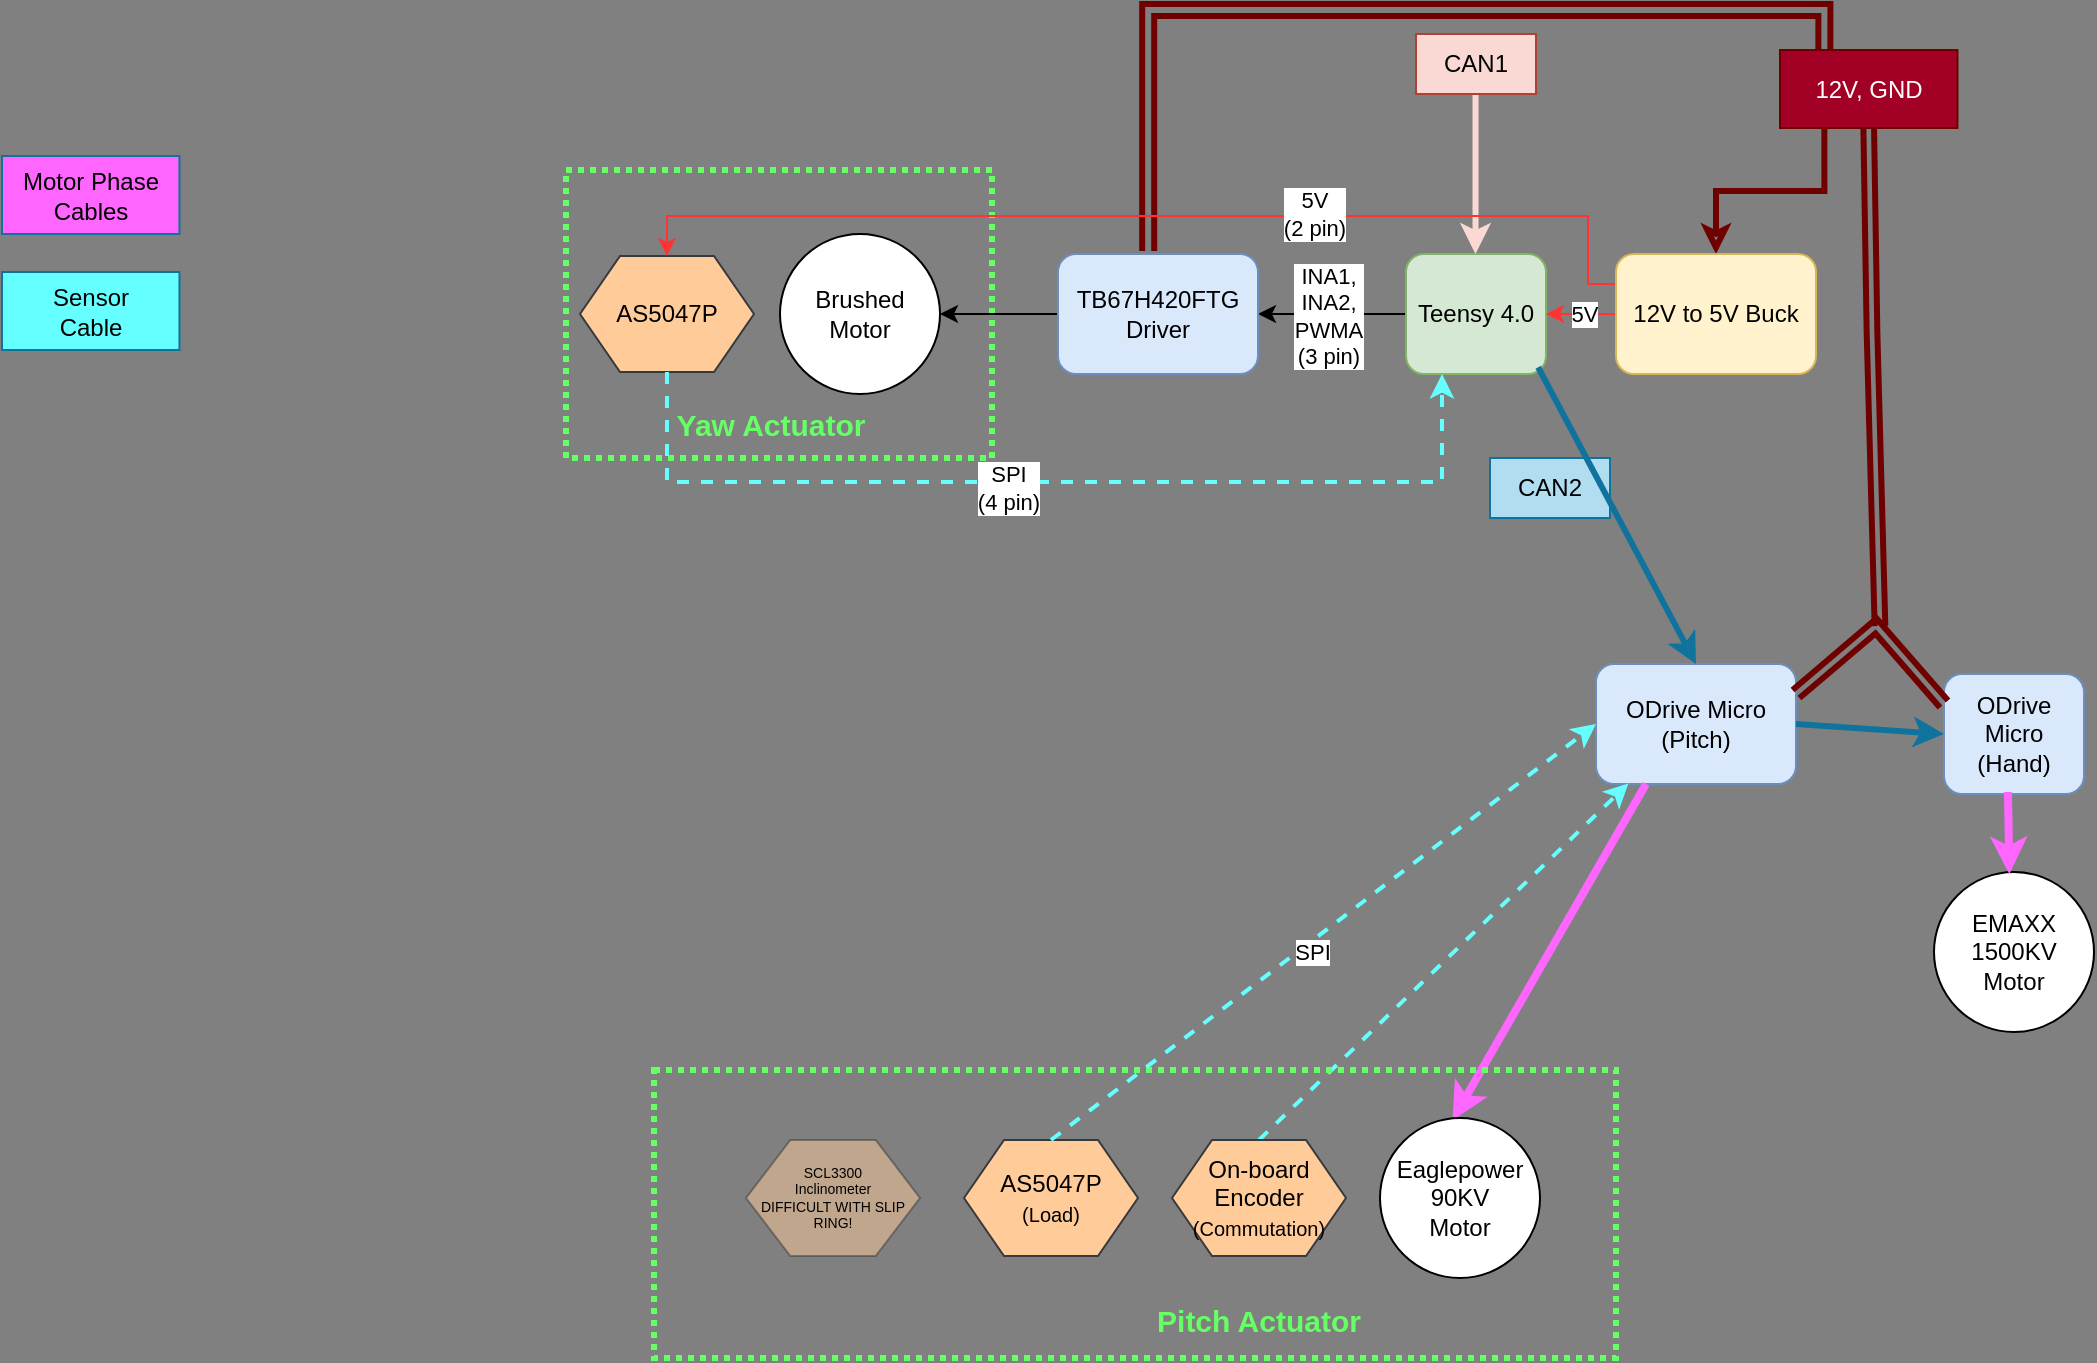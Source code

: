 <mxfile version="28.0.6">
  <diagram name="Page-1" id="8YC887mAw0KpVXFB5g-d">
    <mxGraphModel dx="2403" dy="686" grid="0" gridSize="10" guides="1" tooltips="1" connect="1" arrows="1" fold="1" page="1" pageScale="1" pageWidth="1169" pageHeight="827" background="#808080" math="0" shadow="0">
      <root>
        <mxCell id="0" />
        <mxCell id="1" parent="0" />
        <mxCell id="w_Xj45Z8jAB2MF-sBWLv-46" value="" style="group" parent="1" vertex="1" connectable="0">
          <mxGeometry x="70" y="218" width="213" height="144" as="geometry" />
        </mxCell>
        <mxCell id="w_Xj45Z8jAB2MF-sBWLv-44" value="" style="rounded=0;whiteSpace=wrap;html=1;fillColor=none;strokeColor=#66FF66;strokeWidth=3;dashed=1;dashPattern=1 1;" parent="w_Xj45Z8jAB2MF-sBWLv-46" vertex="1">
          <mxGeometry width="213" height="144" as="geometry" />
        </mxCell>
        <mxCell id="w_Xj45Z8jAB2MF-sBWLv-19" value="Brushed Motor" style="ellipse;whiteSpace=wrap;html=1;aspect=fixed;" parent="w_Xj45Z8jAB2MF-sBWLv-46" vertex="1">
          <mxGeometry x="107" y="32" width="80" height="80" as="geometry" />
        </mxCell>
        <mxCell id="w_Xj45Z8jAB2MF-sBWLv-42" value="AS5047P" style="shape=hexagon;perimeter=hexagonPerimeter2;whiteSpace=wrap;html=1;fixedSize=1;fillColor=#ffcc99;strokeColor=#36393d;" parent="w_Xj45Z8jAB2MF-sBWLv-46" vertex="1">
          <mxGeometry x="7" y="43" width="87" height="58" as="geometry" />
        </mxCell>
        <mxCell id="w_Xj45Z8jAB2MF-sBWLv-45" value="Yaw Actuator" style="text;html=1;align=center;verticalAlign=middle;whiteSpace=wrap;rounded=0;fontSize=15;fontColor=#66FF66;fontStyle=1" parent="w_Xj45Z8jAB2MF-sBWLv-46" vertex="1">
          <mxGeometry x="38" y="112" width="129" height="30" as="geometry" />
        </mxCell>
        <mxCell id="w_Xj45Z8jAB2MF-sBWLv-1" value="ODrive Micro&lt;div&gt;(Hand)&lt;/div&gt;" style="rounded=1;whiteSpace=wrap;html=1;fillColor=#dae8fc;strokeColor=#6c8ebf;" parent="1" vertex="1">
          <mxGeometry x="759" y="470" width="70" height="60" as="geometry" />
        </mxCell>
        <mxCell id="w_Xj45Z8jAB2MF-sBWLv-2" value="ODrive Micro&lt;br&gt;(Pitch)" style="rounded=1;whiteSpace=wrap;html=1;fillColor=#dae8fc;strokeColor=#6c8ebf;" parent="1" vertex="1">
          <mxGeometry x="585" y="465" width="100" height="60" as="geometry" />
        </mxCell>
        <mxCell id="9Ifiy6c0lKa0k_pnXlT4-6" style="edgeStyle=orthogonalEdgeStyle;rounded=0;orthogonalLoop=1;jettySize=auto;html=1;exitX=0;exitY=0.5;exitDx=0;exitDy=0;" edge="1" parent="1" source="w_Xj45Z8jAB2MF-sBWLv-3" target="9Ifiy6c0lKa0k_pnXlT4-3">
          <mxGeometry relative="1" as="geometry" />
        </mxCell>
        <mxCell id="9Ifiy6c0lKa0k_pnXlT4-8" value="INA1,&lt;div&gt;INA2,&lt;div&gt;PWMA&lt;/div&gt;&lt;/div&gt;&lt;div&gt;(3 pin)&lt;/div&gt;" style="edgeLabel;html=1;align=center;verticalAlign=middle;resizable=0;points=[];" vertex="1" connectable="0" parent="9Ifiy6c0lKa0k_pnXlT4-6">
          <mxGeometry x="0.058" y="1" relative="1" as="geometry">
            <mxPoint as="offset" />
          </mxGeometry>
        </mxCell>
        <mxCell id="w_Xj45Z8jAB2MF-sBWLv-3" value="Teensy 4.0" style="rounded=1;whiteSpace=wrap;html=1;fillColor=#d5e8d4;strokeColor=#82b366;" parent="1" vertex="1">
          <mxGeometry x="490" y="260" width="70" height="60" as="geometry" />
        </mxCell>
        <mxCell id="w_Xj45Z8jAB2MF-sBWLv-6" value="" style="group" parent="1" vertex="1" connectable="0">
          <mxGeometry x="495" y="150" width="60" height="110" as="geometry" />
        </mxCell>
        <mxCell id="w_Xj45Z8jAB2MF-sBWLv-4" value="" style="endArrow=classic;html=1;rounded=0;fillColor=#a20025;strokeColor=#FAD9D5;strokeWidth=3;" parent="w_Xj45Z8jAB2MF-sBWLv-6" edge="1">
          <mxGeometry width="50" height="50" relative="1" as="geometry">
            <mxPoint x="29.76" y="30" as="sourcePoint" />
            <mxPoint x="29.76" y="110" as="targetPoint" />
          </mxGeometry>
        </mxCell>
        <mxCell id="w_Xj45Z8jAB2MF-sBWLv-5" value="CAN1" style="text;html=1;align=center;verticalAlign=middle;whiteSpace=wrap;rounded=0;fillColor=#fad9d5;strokeColor=#ae4132;" parent="w_Xj45Z8jAB2MF-sBWLv-6" vertex="1">
          <mxGeometry width="60" height="30" as="geometry" />
        </mxCell>
        <mxCell id="w_Xj45Z8jAB2MF-sBWLv-12" value="" style="endArrow=classic;html=1;rounded=0;fillColor=#b1ddf0;strokeColor=#10739e;strokeWidth=3;entryX=0;entryY=0.5;entryDx=0;entryDy=0;exitX=1;exitY=0.5;exitDx=0;exitDy=0;" parent="1" source="w_Xj45Z8jAB2MF-sBWLv-2" target="w_Xj45Z8jAB2MF-sBWLv-1" edge="1">
          <mxGeometry width="50" height="50" relative="1" as="geometry">
            <mxPoint x="673" y="494" as="sourcePoint" />
            <mxPoint x="747" y="507" as="targetPoint" />
          </mxGeometry>
        </mxCell>
        <mxCell id="w_Xj45Z8jAB2MF-sBWLv-17" value="EMAXX&lt;div&gt;1500KV&lt;/div&gt;&lt;div&gt;Motor&lt;/div&gt;" style="ellipse;whiteSpace=wrap;html=1;aspect=fixed;" parent="1" vertex="1">
          <mxGeometry x="754" y="569" width="80" height="80" as="geometry" />
        </mxCell>
        <mxCell id="w_Xj45Z8jAB2MF-sBWLv-20" value="" style="endArrow=none;html=1;rounded=0;entryX=0.25;entryY=1;entryDx=0;entryDy=0;strokeWidth=4;strokeColor=#FF66FF;exitX=0.453;exitY=0.014;exitDx=0;exitDy=0;exitPerimeter=0;targetPerimeterSpacing=12;startArrow=classic;startFill=1;" parent="1" source="w_Xj45Z8jAB2MF-sBWLv-18" target="w_Xj45Z8jAB2MF-sBWLv-2" edge="1">
          <mxGeometry width="50" height="50" relative="1" as="geometry">
            <mxPoint x="574" y="711" as="sourcePoint" />
            <mxPoint x="602" y="524" as="targetPoint" />
          </mxGeometry>
        </mxCell>
        <mxCell id="w_Xj45Z8jAB2MF-sBWLv-22" value="" style="endArrow=none;html=1;rounded=0;entryX=0.457;entryY=0.983;entryDx=0;entryDy=0;strokeWidth=4;strokeColor=#FF66FF;entryPerimeter=0;exitX=0.471;exitY=0.013;exitDx=0;exitDy=0;exitPerimeter=0;targetPerimeterSpacing=12;startArrow=classic;startFill=1;" parent="1" source="w_Xj45Z8jAB2MF-sBWLv-17" target="w_Xj45Z8jAB2MF-sBWLv-1" edge="1">
          <mxGeometry width="50" height="50" relative="1" as="geometry">
            <mxPoint x="459" y="590" as="sourcePoint" />
            <mxPoint x="436" y="543" as="targetPoint" />
          </mxGeometry>
        </mxCell>
        <mxCell id="w_Xj45Z8jAB2MF-sBWLv-24" value="Sensor&lt;div&gt;&lt;span style=&quot;background-color: transparent; color: light-dark(rgb(0, 0, 0), rgb(255, 255, 255));&quot;&gt;Cable&lt;/span&gt;&lt;/div&gt;" style="text;html=1;align=center;verticalAlign=middle;whiteSpace=wrap;rounded=0;fillColor=#66FFFF;strokeColor=#10739e;glass=0;shadow=0;" parent="1" vertex="1">
          <mxGeometry x="-212" y="269" width="88.73" height="39" as="geometry" />
        </mxCell>
        <mxCell id="w_Xj45Z8jAB2MF-sBWLv-27" value="" style="endArrow=classic;dashed=1;html=1;strokeWidth=2;rounded=0;exitX=0.5;exitY=0;exitDx=0;exitDy=0;jumpSize=2;fillColor=#008a00;strokeColor=#66FFFF;entryX=0.162;entryY=0.996;entryDx=0;entryDy=0;entryPerimeter=0;endFill=1;" parent="1" source="w_Xj45Z8jAB2MF-sBWLv-23" target="w_Xj45Z8jAB2MF-sBWLv-2" edge="1">
          <mxGeometry width="50" height="50" relative="1" as="geometry">
            <mxPoint x="638" y="609" as="sourcePoint" />
            <mxPoint x="551" y="553" as="targetPoint" />
          </mxGeometry>
        </mxCell>
        <mxCell id="w_Xj45Z8jAB2MF-sBWLv-29" value="" style="group" parent="1" vertex="1" connectable="0">
          <mxGeometry x="256" y="668" width="339" height="144" as="geometry" />
        </mxCell>
        <mxCell id="w_Xj45Z8jAB2MF-sBWLv-28" value="" style="rounded=0;whiteSpace=wrap;html=1;fillColor=none;strokeColor=#66FF66;strokeWidth=3;dashed=1;dashPattern=1 1;" parent="w_Xj45Z8jAB2MF-sBWLv-29" vertex="1">
          <mxGeometry x="-142" width="481" height="144" as="geometry" />
        </mxCell>
        <mxCell id="w_Xj45Z8jAB2MF-sBWLv-18" value="Eaglepower&lt;div&gt;90KV&lt;/div&gt;&lt;div&gt;Motor&lt;/div&gt;" style="ellipse;whiteSpace=wrap;html=1;aspect=fixed;" parent="w_Xj45Z8jAB2MF-sBWLv-29" vertex="1">
          <mxGeometry x="221" y="24" width="80" height="80" as="geometry" />
        </mxCell>
        <mxCell id="w_Xj45Z8jAB2MF-sBWLv-23" value="On-board Encoder&lt;div&gt;&lt;font style=&quot;font-size: 10px;&quot;&gt;(Commutation)&lt;/font&gt;&lt;/div&gt;" style="shape=hexagon;perimeter=hexagonPerimeter2;whiteSpace=wrap;html=1;fixedSize=1;fillColor=#ffcc99;strokeColor=#36393d;" parent="w_Xj45Z8jAB2MF-sBWLv-29" vertex="1">
          <mxGeometry x="117" y="35" width="87" height="58" as="geometry" />
        </mxCell>
        <mxCell id="w_Xj45Z8jAB2MF-sBWLv-30" value="&lt;span&gt;&lt;font style=&quot;color: rgb(102, 255, 102);&quot;&gt;Pitch Actuator&lt;/font&gt;&lt;/span&gt;" style="text;html=1;align=center;verticalAlign=middle;whiteSpace=wrap;rounded=0;fontSize=15;fontColor=#FF3333;fontStyle=1" parent="w_Xj45Z8jAB2MF-sBWLv-29" vertex="1">
          <mxGeometry x="96" y="110" width="129" height="30" as="geometry" />
        </mxCell>
        <mxCell id="w_Xj45Z8jAB2MF-sBWLv-35" value="AS5047P&lt;div&gt;&lt;font style=&quot;font-size: 10px;&quot;&gt;(Load)&lt;/font&gt;&lt;/div&gt;" style="shape=hexagon;perimeter=hexagonPerimeter2;whiteSpace=wrap;html=1;fixedSize=1;fillColor=#ffcc99;strokeColor=#36393d;" parent="w_Xj45Z8jAB2MF-sBWLv-29" vertex="1">
          <mxGeometry x="13" y="35" width="87" height="58" as="geometry" />
        </mxCell>
        <mxCell id="w_Xj45Z8jAB2MF-sBWLv-40" value="SCL3300&lt;br&gt;Inclinometer&lt;div&gt;DIFFICULT WITH SLIP RING!&lt;/div&gt;" style="shape=hexagon;perimeter=hexagonPerimeter2;whiteSpace=wrap;html=1;fixedSize=1;fillColor=#ffcc99;strokeColor=#36393d;opacity=50;size=22.143;fontSize=7;" parent="w_Xj45Z8jAB2MF-sBWLv-29" vertex="1">
          <mxGeometry x="-96" y="35" width="87" height="58" as="geometry" />
        </mxCell>
        <mxCell id="w_Xj45Z8jAB2MF-sBWLv-36" value="" style="endArrow=classic;dashed=1;html=1;strokeWidth=2;rounded=0;exitX=0.5;exitY=0;exitDx=0;exitDy=0;jumpSize=2;fillColor=#008a00;strokeColor=#66FFFF;endFill=1;entryX=0;entryY=0.5;entryDx=0;entryDy=0;" parent="1" source="w_Xj45Z8jAB2MF-sBWLv-35" target="w_Xj45Z8jAB2MF-sBWLv-2" edge="1">
          <mxGeometry width="50" height="50" relative="1" as="geometry">
            <mxPoint x="496" y="953" as="sourcePoint" />
            <mxPoint x="480" y="335" as="targetPoint" />
          </mxGeometry>
        </mxCell>
        <mxCell id="9Ifiy6c0lKa0k_pnXlT4-12" value="SPI" style="edgeLabel;html=1;align=center;verticalAlign=middle;resizable=0;points=[];" vertex="1" connectable="0" parent="w_Xj45Z8jAB2MF-sBWLv-36">
          <mxGeometry x="-0.065" y="-4" relative="1" as="geometry">
            <mxPoint as="offset" />
          </mxGeometry>
        </mxCell>
        <mxCell id="w_Xj45Z8jAB2MF-sBWLv-37" value="Motor Phase&lt;div&gt;Cables&lt;/div&gt;" style="text;html=1;align=center;verticalAlign=middle;whiteSpace=wrap;rounded=0;fillColor=#FF66FF;strokeColor=#10739e;glass=0;shadow=0;" parent="1" vertex="1">
          <mxGeometry x="-212" y="211" width="88.73" height="39" as="geometry" />
        </mxCell>
        <mxCell id="w_Xj45Z8jAB2MF-sBWLv-47" value="" style="shape=link;html=1;rounded=0;width=3.333;strokeColor=#6F0000;fillColor=#a20025;strokeWidth=3;exitX=0.5;exitY=1;exitDx=0;exitDy=0;" parent="1" source="w_Xj45Z8jAB2MF-sBWLv-48" edge="1">
          <mxGeometry width="100" relative="1" as="geometry">
            <mxPoint x="490" y="152" as="sourcePoint" />
            <mxPoint x="727" y="446" as="targetPoint" />
            <Array as="points">
              <mxPoint x="723" y="299" />
            </Array>
          </mxGeometry>
        </mxCell>
        <mxCell id="9Ifiy6c0lKa0k_pnXlT4-14" style="rounded=0;orthogonalLoop=1;jettySize=auto;html=1;exitX=0.25;exitY=1;exitDx=0;exitDy=0;entryX=0.5;entryY=0;entryDx=0;entryDy=0;strokeColor=#6F0000;strokeWidth=3;align=center;verticalAlign=middle;fontFamily=Helvetica;fontSize=11;fontColor=default;labelBackgroundColor=default;endArrow=classic;fillColor=#949494;shape=pipe;edgeStyle=orthogonalEdgeStyle;endFill=0;" edge="1" parent="1" source="w_Xj45Z8jAB2MF-sBWLv-48" target="9Ifiy6c0lKa0k_pnXlT4-13">
          <mxGeometry relative="1" as="geometry" />
        </mxCell>
        <mxCell id="w_Xj45Z8jAB2MF-sBWLv-48" value="12V, GND" style="text;html=1;align=center;verticalAlign=middle;whiteSpace=wrap;rounded=0;fillColor=#a20025;strokeColor=#6F0000;glass=0;shadow=0;fontColor=#ffffff;" parent="1" vertex="1">
          <mxGeometry x="677" y="158" width="88.73" height="39" as="geometry" />
        </mxCell>
        <mxCell id="w_Xj45Z8jAB2MF-sBWLv-49" value="" style="shape=link;html=1;rounded=0;width=3.333;strokeColor=#6F0000;entryX=1;entryY=0.25;entryDx=0;entryDy=0;fillColor=#a20025;strokeWidth=3;exitX=0;exitY=0.25;exitDx=0;exitDy=0;" parent="1" source="w_Xj45Z8jAB2MF-sBWLv-1" target="w_Xj45Z8jAB2MF-sBWLv-2" edge="1">
          <mxGeometry width="100" relative="1" as="geometry">
            <mxPoint x="462" y="398" as="sourcePoint" />
            <mxPoint x="504" y="506" as="targetPoint" />
            <Array as="points">
              <mxPoint x="725" y="446" />
            </Array>
          </mxGeometry>
        </mxCell>
        <mxCell id="w_Xj45Z8jAB2MF-sBWLv-50" value="" style="group" parent="1" vertex="1" connectable="0">
          <mxGeometry x="521" y="295" width="60" height="140" as="geometry" />
        </mxCell>
        <mxCell id="w_Xj45Z8jAB2MF-sBWLv-16" value="CAN2" style="text;html=1;align=center;verticalAlign=middle;whiteSpace=wrap;rounded=0;fillColor=#b1ddf0;strokeColor=#10739e;glass=0;shadow=0;" parent="1" vertex="1">
          <mxGeometry x="532" y="362" width="60" height="30" as="geometry" />
        </mxCell>
        <mxCell id="w_Xj45Z8jAB2MF-sBWLv-8" value="" style="endArrow=classic;html=1;rounded=0;fillColor=#b1ddf0;strokeColor=#10739e;strokeWidth=3;exitX=0.944;exitY=0.944;exitDx=0;exitDy=0;exitPerimeter=0;entryX=0.5;entryY=0;entryDx=0;entryDy=0;" parent="1" source="w_Xj45Z8jAB2MF-sBWLv-3" edge="1" target="w_Xj45Z8jAB2MF-sBWLv-2">
          <mxGeometry width="50" height="50" relative="1" as="geometry">
            <mxPoint x="513" y="319" as="sourcePoint" />
            <mxPoint x="557" y="435" as="targetPoint" />
          </mxGeometry>
        </mxCell>
        <mxCell id="9Ifiy6c0lKa0k_pnXlT4-5" style="edgeStyle=orthogonalEdgeStyle;rounded=0;orthogonalLoop=1;jettySize=auto;html=1;entryX=1;entryY=0.5;entryDx=0;entryDy=0;" edge="1" parent="1" source="9Ifiy6c0lKa0k_pnXlT4-3" target="w_Xj45Z8jAB2MF-sBWLv-19">
          <mxGeometry relative="1" as="geometry" />
        </mxCell>
        <mxCell id="9Ifiy6c0lKa0k_pnXlT4-3" value="TB67H420FTG Driver" style="rounded=1;whiteSpace=wrap;html=1;fillColor=#dae8fc;strokeColor=#6c8ebf;" vertex="1" parent="1">
          <mxGeometry x="316" y="260" width="100" height="60" as="geometry" />
        </mxCell>
        <mxCell id="9Ifiy6c0lKa0k_pnXlT4-7" style="edgeStyle=orthogonalEdgeStyle;rounded=0;orthogonalLoop=1;jettySize=auto;html=1;exitX=0.25;exitY=0;exitDx=0;exitDy=0;entryX=0.451;entryY=-0.024;entryDx=0;entryDy=0;entryPerimeter=0;strokeColor=#6F0000;strokeWidth=3;align=center;verticalAlign=middle;fontFamily=Helvetica;fontSize=11;fontColor=default;labelBackgroundColor=default;endArrow=classic;fillColor=#a20025;shape=link;" edge="1" parent="1" source="w_Xj45Z8jAB2MF-sBWLv-48" target="9Ifiy6c0lKa0k_pnXlT4-3">
          <mxGeometry relative="1" as="geometry" />
        </mxCell>
        <mxCell id="9Ifiy6c0lKa0k_pnXlT4-9" style="edgeStyle=orthogonalEdgeStyle;rounded=0;orthogonalLoop=1;jettySize=auto;html=1;exitX=0.5;exitY=1;exitDx=0;exitDy=0;entryX=0.25;entryY=1;entryDx=0;entryDy=0;dashed=1;strokeColor=#66FFFF;strokeWidth=2;align=center;verticalAlign=middle;fontFamily=Helvetica;fontSize=11;fontColor=default;labelBackgroundColor=default;jumpSize=2;endArrow=classic;endFill=1;fillColor=#008a00;" edge="1" parent="1" source="w_Xj45Z8jAB2MF-sBWLv-42" target="w_Xj45Z8jAB2MF-sBWLv-3">
          <mxGeometry relative="1" as="geometry">
            <Array as="points">
              <mxPoint x="121" y="374" />
              <mxPoint x="508" y="374" />
              <mxPoint x="508" y="320" />
            </Array>
          </mxGeometry>
        </mxCell>
        <mxCell id="9Ifiy6c0lKa0k_pnXlT4-11" value="SPI&lt;div&gt;(4 pin)&lt;/div&gt;" style="edgeLabel;html=1;align=center;verticalAlign=middle;resizable=0;points=[];" vertex="1" connectable="0" parent="9Ifiy6c0lKa0k_pnXlT4-9">
          <mxGeometry x="-0.093" y="-3" relative="1" as="geometry">
            <mxPoint as="offset" />
          </mxGeometry>
        </mxCell>
        <mxCell id="9Ifiy6c0lKa0k_pnXlT4-15" style="edgeStyle=orthogonalEdgeStyle;rounded=0;orthogonalLoop=1;jettySize=auto;html=1;exitX=0;exitY=0.5;exitDx=0;exitDy=0;entryX=1;entryY=0.5;entryDx=0;entryDy=0;strokeColor=#FF3333;" edge="1" parent="1" source="9Ifiy6c0lKa0k_pnXlT4-13" target="w_Xj45Z8jAB2MF-sBWLv-3">
          <mxGeometry relative="1" as="geometry" />
        </mxCell>
        <mxCell id="9Ifiy6c0lKa0k_pnXlT4-16" value="5V" style="edgeLabel;html=1;align=center;verticalAlign=middle;resizable=0;points=[];" vertex="1" connectable="0" parent="9Ifiy6c0lKa0k_pnXlT4-15">
          <mxGeometry x="0.394" y="-3" relative="1" as="geometry">
            <mxPoint x="8" y="3" as="offset" />
          </mxGeometry>
        </mxCell>
        <mxCell id="9Ifiy6c0lKa0k_pnXlT4-18" style="edgeStyle=orthogonalEdgeStyle;rounded=0;orthogonalLoop=1;jettySize=auto;html=1;exitX=0;exitY=0.25;exitDx=0;exitDy=0;entryX=0.5;entryY=0;entryDx=0;entryDy=0;strokeColor=#FF3333;" edge="1" parent="1" source="9Ifiy6c0lKa0k_pnXlT4-13" target="w_Xj45Z8jAB2MF-sBWLv-42">
          <mxGeometry relative="1" as="geometry">
            <Array as="points">
              <mxPoint x="581" y="275" />
              <mxPoint x="581" y="241" />
              <mxPoint x="121" y="241" />
            </Array>
          </mxGeometry>
        </mxCell>
        <mxCell id="9Ifiy6c0lKa0k_pnXlT4-19" value="5V&lt;br&gt;(2 pin)" style="edgeLabel;html=1;align=center;verticalAlign=middle;resizable=0;points=[];" vertex="1" connectable="0" parent="9Ifiy6c0lKa0k_pnXlT4-18">
          <mxGeometry x="-0.3" y="-1" relative="1" as="geometry">
            <mxPoint as="offset" />
          </mxGeometry>
        </mxCell>
        <mxCell id="9Ifiy6c0lKa0k_pnXlT4-13" value="12V to 5V Buck" style="rounded=1;whiteSpace=wrap;html=1;fillColor=#fff2cc;strokeColor=#d6b656;" vertex="1" parent="1">
          <mxGeometry x="595" y="260" width="100" height="60" as="geometry" />
        </mxCell>
      </root>
    </mxGraphModel>
  </diagram>
</mxfile>
